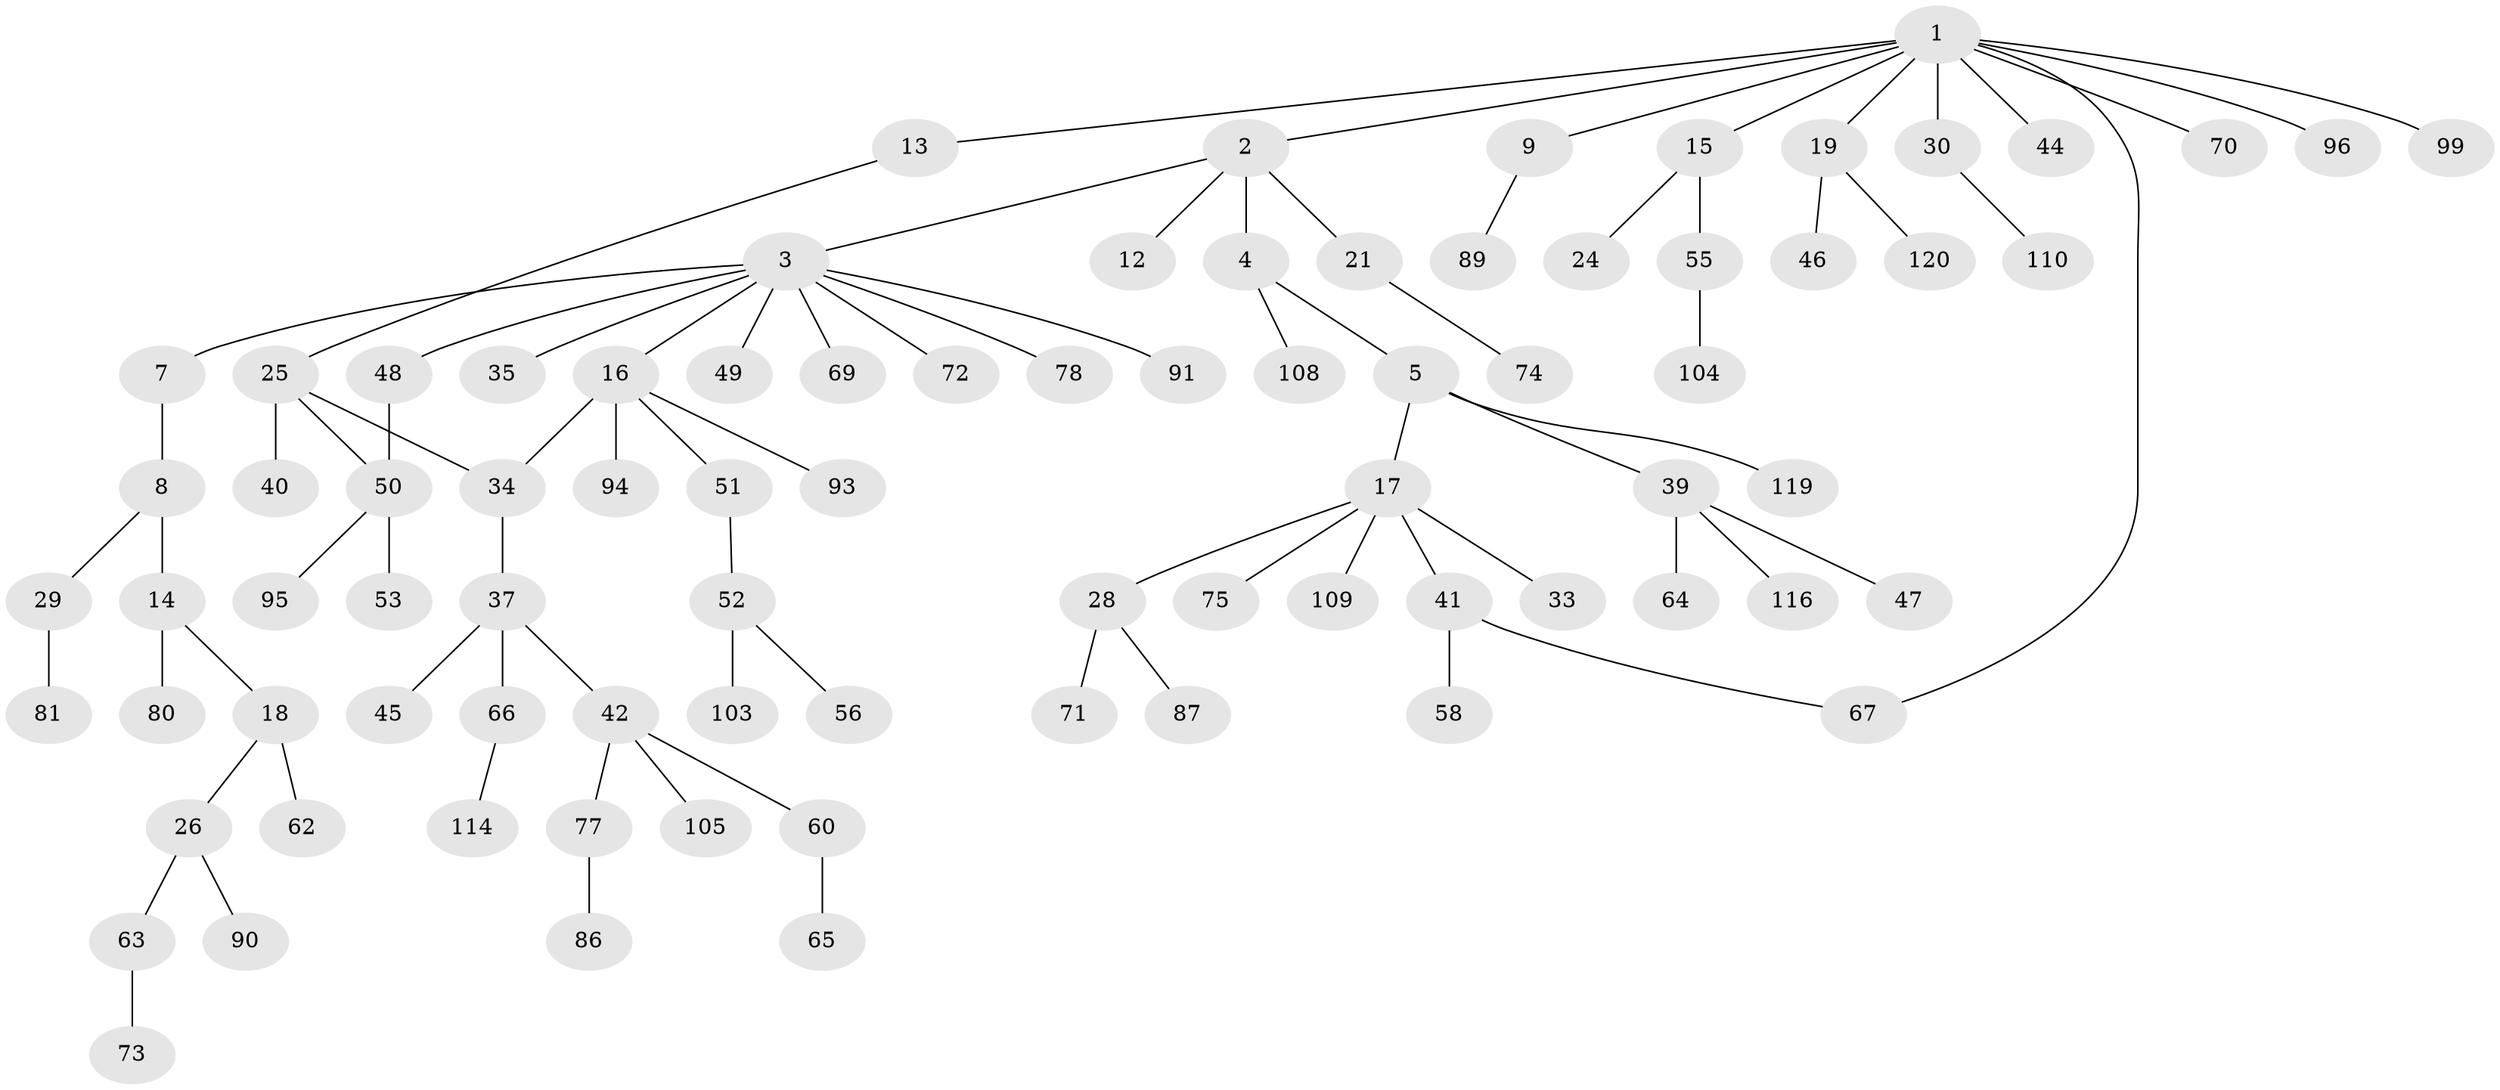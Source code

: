 // Generated by graph-tools (version 1.1) at 2025/23/03/03/25 07:23:32]
// undirected, 82 vertices, 84 edges
graph export_dot {
graph [start="1"]
  node [color=gray90,style=filled];
  1 [super="+11"];
  2 [super="+6"];
  3 [super="+10"];
  4 [super="+27"];
  5 [super="+32"];
  7 [super="+88"];
  8;
  9 [super="+36"];
  12 [super="+117"];
  13;
  14 [super="+83"];
  15 [super="+84"];
  16 [super="+23"];
  17 [super="+22"];
  18;
  19 [super="+20"];
  21 [super="+54"];
  24;
  25 [super="+101"];
  26 [super="+31"];
  28 [super="+38"];
  29 [super="+68"];
  30;
  33;
  34 [super="+92"];
  35 [super="+112"];
  37 [super="+57"];
  39 [super="+61"];
  40;
  41;
  42 [super="+43"];
  44;
  45 [super="+111"];
  46 [super="+79"];
  47;
  48 [super="+106"];
  49 [super="+59"];
  50 [super="+98"];
  51;
  52 [super="+115"];
  53;
  55;
  56;
  58 [super="+107"];
  60;
  62;
  63;
  64;
  65;
  66 [super="+85"];
  67 [super="+82"];
  69;
  70;
  71;
  72 [super="+76"];
  73;
  74 [super="+102"];
  75;
  77;
  78;
  80;
  81;
  86;
  87;
  89 [super="+97"];
  90;
  91;
  93 [super="+100"];
  94;
  95;
  96;
  99;
  103;
  104 [super="+113"];
  105;
  108;
  109;
  110 [super="+118"];
  114;
  116;
  119;
  120;
  1 -- 2;
  1 -- 9;
  1 -- 13;
  1 -- 19;
  1 -- 30;
  1 -- 70;
  1 -- 99;
  1 -- 96;
  1 -- 44;
  1 -- 15;
  1 -- 67;
  2 -- 3;
  2 -- 4;
  2 -- 12;
  2 -- 21;
  3 -- 7;
  3 -- 48;
  3 -- 49;
  3 -- 91;
  3 -- 16;
  3 -- 35;
  3 -- 69;
  3 -- 72;
  3 -- 78;
  4 -- 5;
  4 -- 108;
  5 -- 17;
  5 -- 39;
  5 -- 119;
  7 -- 8;
  8 -- 14;
  8 -- 29;
  9 -- 89;
  13 -- 25;
  14 -- 18;
  14 -- 80;
  15 -- 24;
  15 -- 55;
  16 -- 34;
  16 -- 51;
  16 -- 93;
  16 -- 94;
  17 -- 28;
  17 -- 33;
  17 -- 75;
  17 -- 109;
  17 -- 41;
  18 -- 26;
  18 -- 62;
  19 -- 120;
  19 -- 46;
  21 -- 74;
  25 -- 40;
  25 -- 50;
  25 -- 34;
  26 -- 63;
  26 -- 90;
  28 -- 87;
  28 -- 71;
  29 -- 81;
  30 -- 110;
  34 -- 37;
  37 -- 42;
  37 -- 45;
  37 -- 66;
  39 -- 47;
  39 -- 116;
  39 -- 64;
  41 -- 58;
  41 -- 67;
  42 -- 77;
  42 -- 105;
  42 -- 60;
  48 -- 50;
  50 -- 53;
  50 -- 95;
  51 -- 52;
  52 -- 56;
  52 -- 103;
  55 -- 104;
  60 -- 65;
  63 -- 73;
  66 -- 114;
  77 -- 86;
}
